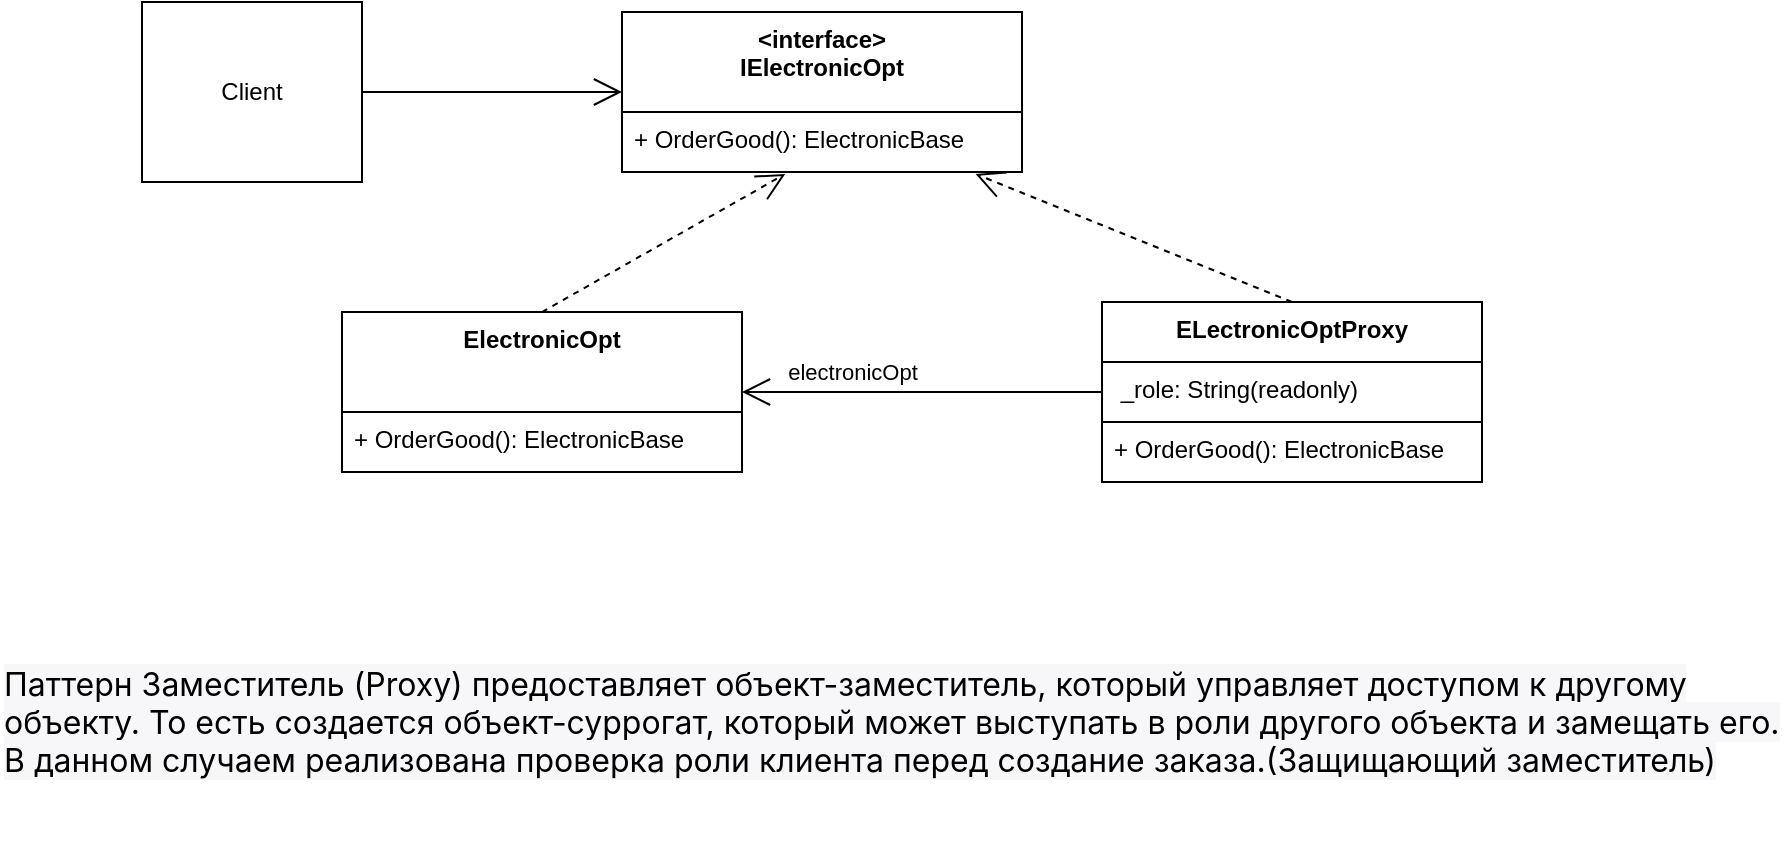 <mxfile version="24.0.6" type="github">
  <diagram id="C5RBs43oDa-KdzZeNtuy" name="Page-1">
    <mxGraphModel dx="1975" dy="741" grid="1" gridSize="10" guides="1" tooltips="1" connect="1" arrows="1" fold="1" page="1" pageScale="1" pageWidth="827" pageHeight="1169" math="0" shadow="0">
      <root>
        <mxCell id="WIyWlLk6GJQsqaUBKTNV-0" />
        <mxCell id="WIyWlLk6GJQsqaUBKTNV-1" parent="WIyWlLk6GJQsqaUBKTNV-0" />
        <mxCell id="CT-KlL42sqq-8h2_6kL1-0" value="&amp;lt;interface&amp;gt;&lt;div&gt;IElectronicOpt&lt;br&gt;&lt;/div&gt;" style="swimlane;fontStyle=1;align=center;verticalAlign=top;childLayout=stackLayout;horizontal=1;startSize=50;horizontalStack=0;resizeParent=1;resizeParentMax=0;resizeLast=0;collapsible=1;marginBottom=0;whiteSpace=wrap;html=1;" vertex="1" parent="WIyWlLk6GJQsqaUBKTNV-1">
          <mxGeometry x="280" y="190" width="200" height="80" as="geometry" />
        </mxCell>
        <mxCell id="CT-KlL42sqq-8h2_6kL1-3" value="+ OrderGood(): ElectronicBase" style="text;strokeColor=none;fillColor=none;align=left;verticalAlign=top;spacingLeft=4;spacingRight=4;overflow=hidden;rotatable=0;points=[[0,0.5],[1,0.5]];portConstraint=eastwest;whiteSpace=wrap;html=1;" vertex="1" parent="CT-KlL42sqq-8h2_6kL1-0">
          <mxGeometry y="50" width="200" height="30" as="geometry" />
        </mxCell>
        <mxCell id="CT-KlL42sqq-8h2_6kL1-4" value="&lt;div&gt;ElectronicOpt&lt;br&gt;&lt;/div&gt;" style="swimlane;fontStyle=1;align=center;verticalAlign=top;childLayout=stackLayout;horizontal=1;startSize=50;horizontalStack=0;resizeParent=1;resizeParentMax=0;resizeLast=0;collapsible=1;marginBottom=0;whiteSpace=wrap;html=1;" vertex="1" parent="WIyWlLk6GJQsqaUBKTNV-1">
          <mxGeometry x="140" y="340" width="200" height="80" as="geometry" />
        </mxCell>
        <mxCell id="CT-KlL42sqq-8h2_6kL1-5" value="+ OrderGood(): ElectronicBase" style="text;strokeColor=none;fillColor=none;align=left;verticalAlign=top;spacingLeft=4;spacingRight=4;overflow=hidden;rotatable=0;points=[[0,0.5],[1,0.5]];portConstraint=eastwest;whiteSpace=wrap;html=1;" vertex="1" parent="CT-KlL42sqq-8h2_6kL1-4">
          <mxGeometry y="50" width="200" height="30" as="geometry" />
        </mxCell>
        <mxCell id="CT-KlL42sqq-8h2_6kL1-6" value="&lt;div&gt;ELectronicOptProxy&lt;br&gt;&lt;/div&gt;" style="swimlane;fontStyle=1;align=center;verticalAlign=top;childLayout=stackLayout;horizontal=1;startSize=30;horizontalStack=0;resizeParent=1;resizeParentMax=0;resizeLast=0;collapsible=1;marginBottom=0;whiteSpace=wrap;html=1;" vertex="1" parent="WIyWlLk6GJQsqaUBKTNV-1">
          <mxGeometry x="520" y="335" width="190" height="90" as="geometry" />
        </mxCell>
        <mxCell id="CT-KlL42sqq-8h2_6kL1-7" value="&amp;nbsp;_role: String(readonly)" style="text;strokeColor=none;fillColor=none;align=left;verticalAlign=top;spacingLeft=4;spacingRight=4;overflow=hidden;rotatable=0;points=[[0,0.5],[1,0.5]];portConstraint=eastwest;whiteSpace=wrap;html=1;" vertex="1" parent="CT-KlL42sqq-8h2_6kL1-6">
          <mxGeometry y="30" width="190" height="30" as="geometry" />
        </mxCell>
        <mxCell id="CT-KlL42sqq-8h2_6kL1-16" value="+ OrderGood(): ElectronicBase" style="text;strokeColor=default;fillColor=none;align=left;verticalAlign=top;spacingLeft=4;spacingRight=4;overflow=hidden;rotatable=0;points=[[0,0.5],[1,0.5]];portConstraint=eastwest;whiteSpace=wrap;html=1;strokeWidth=1;" vertex="1" parent="CT-KlL42sqq-8h2_6kL1-6">
          <mxGeometry y="60" width="190" height="30" as="geometry" />
        </mxCell>
        <mxCell id="CT-KlL42sqq-8h2_6kL1-8" value="" style="endArrow=open;endSize=12;dashed=1;html=1;rounded=0;exitX=0.5;exitY=0;exitDx=0;exitDy=0;entryX=0.408;entryY=1.033;entryDx=0;entryDy=0;entryPerimeter=0;" edge="1" parent="WIyWlLk6GJQsqaUBKTNV-1" source="CT-KlL42sqq-8h2_6kL1-4" target="CT-KlL42sqq-8h2_6kL1-3">
          <mxGeometry width="160" relative="1" as="geometry">
            <mxPoint x="330" y="330" as="sourcePoint" />
            <mxPoint x="490" y="330" as="targetPoint" />
          </mxGeometry>
        </mxCell>
        <mxCell id="CT-KlL42sqq-8h2_6kL1-9" value="" style="endArrow=open;endSize=12;dashed=1;html=1;rounded=0;exitX=0.5;exitY=0;exitDx=0;exitDy=0;entryX=0.884;entryY=1.033;entryDx=0;entryDy=0;entryPerimeter=0;" edge="1" parent="WIyWlLk6GJQsqaUBKTNV-1" source="CT-KlL42sqq-8h2_6kL1-6" target="CT-KlL42sqq-8h2_6kL1-3">
          <mxGeometry width="160" relative="1" as="geometry">
            <mxPoint x="460" y="330" as="sourcePoint" />
            <mxPoint x="582" y="261" as="targetPoint" />
          </mxGeometry>
        </mxCell>
        <mxCell id="CT-KlL42sqq-8h2_6kL1-12" value="" style="endArrow=open;endFill=1;endSize=12;html=1;rounded=0;exitX=0;exitY=0.5;exitDx=0;exitDy=0;entryX=1;entryY=0.5;entryDx=0;entryDy=0;" edge="1" parent="WIyWlLk6GJQsqaUBKTNV-1" source="CT-KlL42sqq-8h2_6kL1-6" target="CT-KlL42sqq-8h2_6kL1-4">
          <mxGeometry width="160" relative="1" as="geometry">
            <mxPoint x="330" y="330" as="sourcePoint" />
            <mxPoint x="490" y="330" as="targetPoint" />
          </mxGeometry>
        </mxCell>
        <mxCell id="CT-KlL42sqq-8h2_6kL1-14" value="electronicOpt" style="edgeLabel;html=1;align=center;verticalAlign=middle;resizable=0;points=[];" vertex="1" connectable="0" parent="CT-KlL42sqq-8h2_6kL1-12">
          <mxGeometry x="0.012" y="-1" relative="1" as="geometry">
            <mxPoint x="-34" y="-9" as="offset" />
          </mxGeometry>
        </mxCell>
        <mxCell id="CT-KlL42sqq-8h2_6kL1-17" value="Client" style="html=1;whiteSpace=wrap;" vertex="1" parent="WIyWlLk6GJQsqaUBKTNV-1">
          <mxGeometry x="40" y="185" width="110" height="90" as="geometry" />
        </mxCell>
        <mxCell id="CT-KlL42sqq-8h2_6kL1-18" value="" style="endArrow=open;endFill=1;endSize=12;html=1;rounded=0;exitX=1;exitY=0.5;exitDx=0;exitDy=0;entryX=0;entryY=0.5;entryDx=0;entryDy=0;" edge="1" parent="WIyWlLk6GJQsqaUBKTNV-1" source="CT-KlL42sqq-8h2_6kL1-17" target="CT-KlL42sqq-8h2_6kL1-0">
          <mxGeometry width="160" relative="1" as="geometry">
            <mxPoint x="170" y="155" as="sourcePoint" />
            <mxPoint x="-10" y="140" as="targetPoint" />
          </mxGeometry>
        </mxCell>
        <mxCell id="CT-KlL42sqq-8h2_6kL1-22" value="&lt;span style=&quot;color: rgb(0, 0, 0); font-family: -apple-system, &amp;quot;system-ui&amp;quot;, Helvetica, Arial, sans-serif; font-size: 16px; font-style: normal; font-variant-ligatures: normal; font-variant-caps: normal; font-weight: 400; letter-spacing: normal; orphans: 2; text-align: start; text-indent: 0px; text-transform: none; widows: 2; word-spacing: 0px; -webkit-text-stroke-width: 0px; white-space: normal; background-color: rgb(247, 247, 250); text-decoration-thickness: initial; text-decoration-style: initial; text-decoration-color: initial; display: inline !important; float: none;&quot;&gt;Паттерн Заместитель (Proxy) предоставляет объект-заместитель, который управляет доступом к другому объекту. То есть создается объект-суррогат, который может выступать в роли другого объекта и замещать его. В данном случаем реализована проверка роли клиента перед создание заказа.(Защищающий заместитель)&lt;/span&gt;" style="text;whiteSpace=wrap;html=1;" vertex="1" parent="WIyWlLk6GJQsqaUBKTNV-1">
          <mxGeometry x="-31" y="510" width="890" height="100" as="geometry" />
        </mxCell>
      </root>
    </mxGraphModel>
  </diagram>
</mxfile>
